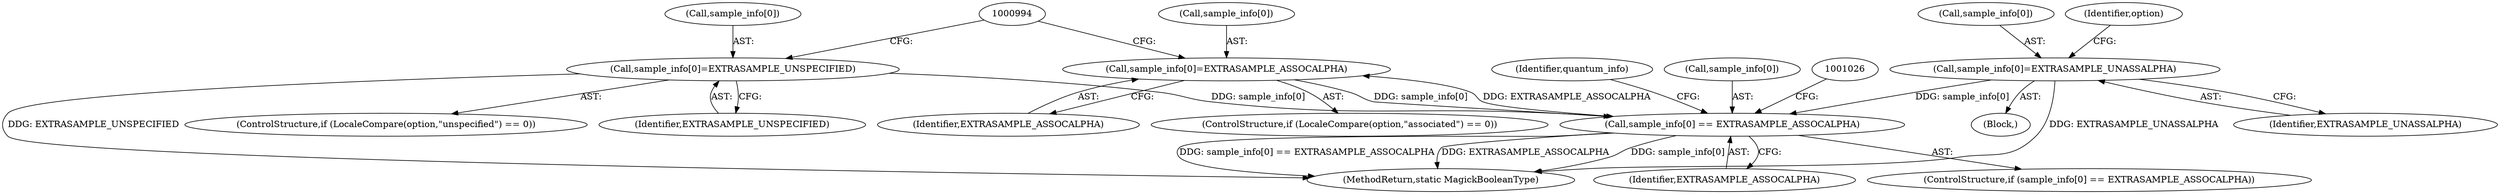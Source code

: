 digraph "0_ImageMagick6_3c53413eb544cc567309b4c86485eae43e956112@array" {
"1000976" [label="(Call,sample_info[0]=EXTRASAMPLE_ASSOCALPHA)"];
"1001017" [label="(Call,sample_info[0] == EXTRASAMPLE_ASSOCALPHA)"];
"1000988" [label="(Call,sample_info[0]=EXTRASAMPLE_UNSPECIFIED)"];
"1000976" [label="(Call,sample_info[0]=EXTRASAMPLE_ASSOCALPHA)"];
"1000953" [label="(Call,sample_info[0]=EXTRASAMPLE_UNASSALPHA)"];
"1002936" [label="(MethodReturn,static MagickBooleanType)"];
"1000957" [label="(Identifier,EXTRASAMPLE_UNASSALPHA)"];
"1000980" [label="(Identifier,EXTRASAMPLE_ASSOCALPHA)"];
"1001023" [label="(Identifier,quantum_info)"];
"1000954" [label="(Call,sample_info[0])"];
"1000977" [label="(Call,sample_info[0])"];
"1000946" [label="(Block,)"];
"1000959" [label="(Identifier,option)"];
"1000989" [label="(Call,sample_info[0])"];
"1000992" [label="(Identifier,EXTRASAMPLE_UNSPECIFIED)"];
"1001017" [label="(Call,sample_info[0] == EXTRASAMPLE_ASSOCALPHA)"];
"1001021" [label="(Identifier,EXTRASAMPLE_ASSOCALPHA)"];
"1000953" [label="(Call,sample_info[0]=EXTRASAMPLE_UNASSALPHA)"];
"1000982" [label="(ControlStructure,if (LocaleCompare(option,\"unspecified\") == 0))"];
"1001016" [label="(ControlStructure,if (sample_info[0] == EXTRASAMPLE_ASSOCALPHA))"];
"1000976" [label="(Call,sample_info[0]=EXTRASAMPLE_ASSOCALPHA)"];
"1001018" [label="(Call,sample_info[0])"];
"1000970" [label="(ControlStructure,if (LocaleCompare(option,\"associated\") == 0))"];
"1000988" [label="(Call,sample_info[0]=EXTRASAMPLE_UNSPECIFIED)"];
"1000976" -> "1000970"  [label="AST: "];
"1000976" -> "1000980"  [label="CFG: "];
"1000977" -> "1000976"  [label="AST: "];
"1000980" -> "1000976"  [label="AST: "];
"1000994" -> "1000976"  [label="CFG: "];
"1001017" -> "1000976"  [label="DDG: EXTRASAMPLE_ASSOCALPHA"];
"1000976" -> "1001017"  [label="DDG: sample_info[0]"];
"1001017" -> "1001016"  [label="AST: "];
"1001017" -> "1001021"  [label="CFG: "];
"1001018" -> "1001017"  [label="AST: "];
"1001021" -> "1001017"  [label="AST: "];
"1001023" -> "1001017"  [label="CFG: "];
"1001026" -> "1001017"  [label="CFG: "];
"1001017" -> "1002936"  [label="DDG: EXTRASAMPLE_ASSOCALPHA"];
"1001017" -> "1002936"  [label="DDG: sample_info[0]"];
"1001017" -> "1002936"  [label="DDG: sample_info[0] == EXTRASAMPLE_ASSOCALPHA"];
"1000988" -> "1001017"  [label="DDG: sample_info[0]"];
"1000953" -> "1001017"  [label="DDG: sample_info[0]"];
"1000988" -> "1000982"  [label="AST: "];
"1000988" -> "1000992"  [label="CFG: "];
"1000989" -> "1000988"  [label="AST: "];
"1000992" -> "1000988"  [label="AST: "];
"1000994" -> "1000988"  [label="CFG: "];
"1000988" -> "1002936"  [label="DDG: EXTRASAMPLE_UNSPECIFIED"];
"1000953" -> "1000946"  [label="AST: "];
"1000953" -> "1000957"  [label="CFG: "];
"1000954" -> "1000953"  [label="AST: "];
"1000957" -> "1000953"  [label="AST: "];
"1000959" -> "1000953"  [label="CFG: "];
"1000953" -> "1002936"  [label="DDG: EXTRASAMPLE_UNASSALPHA"];
}
